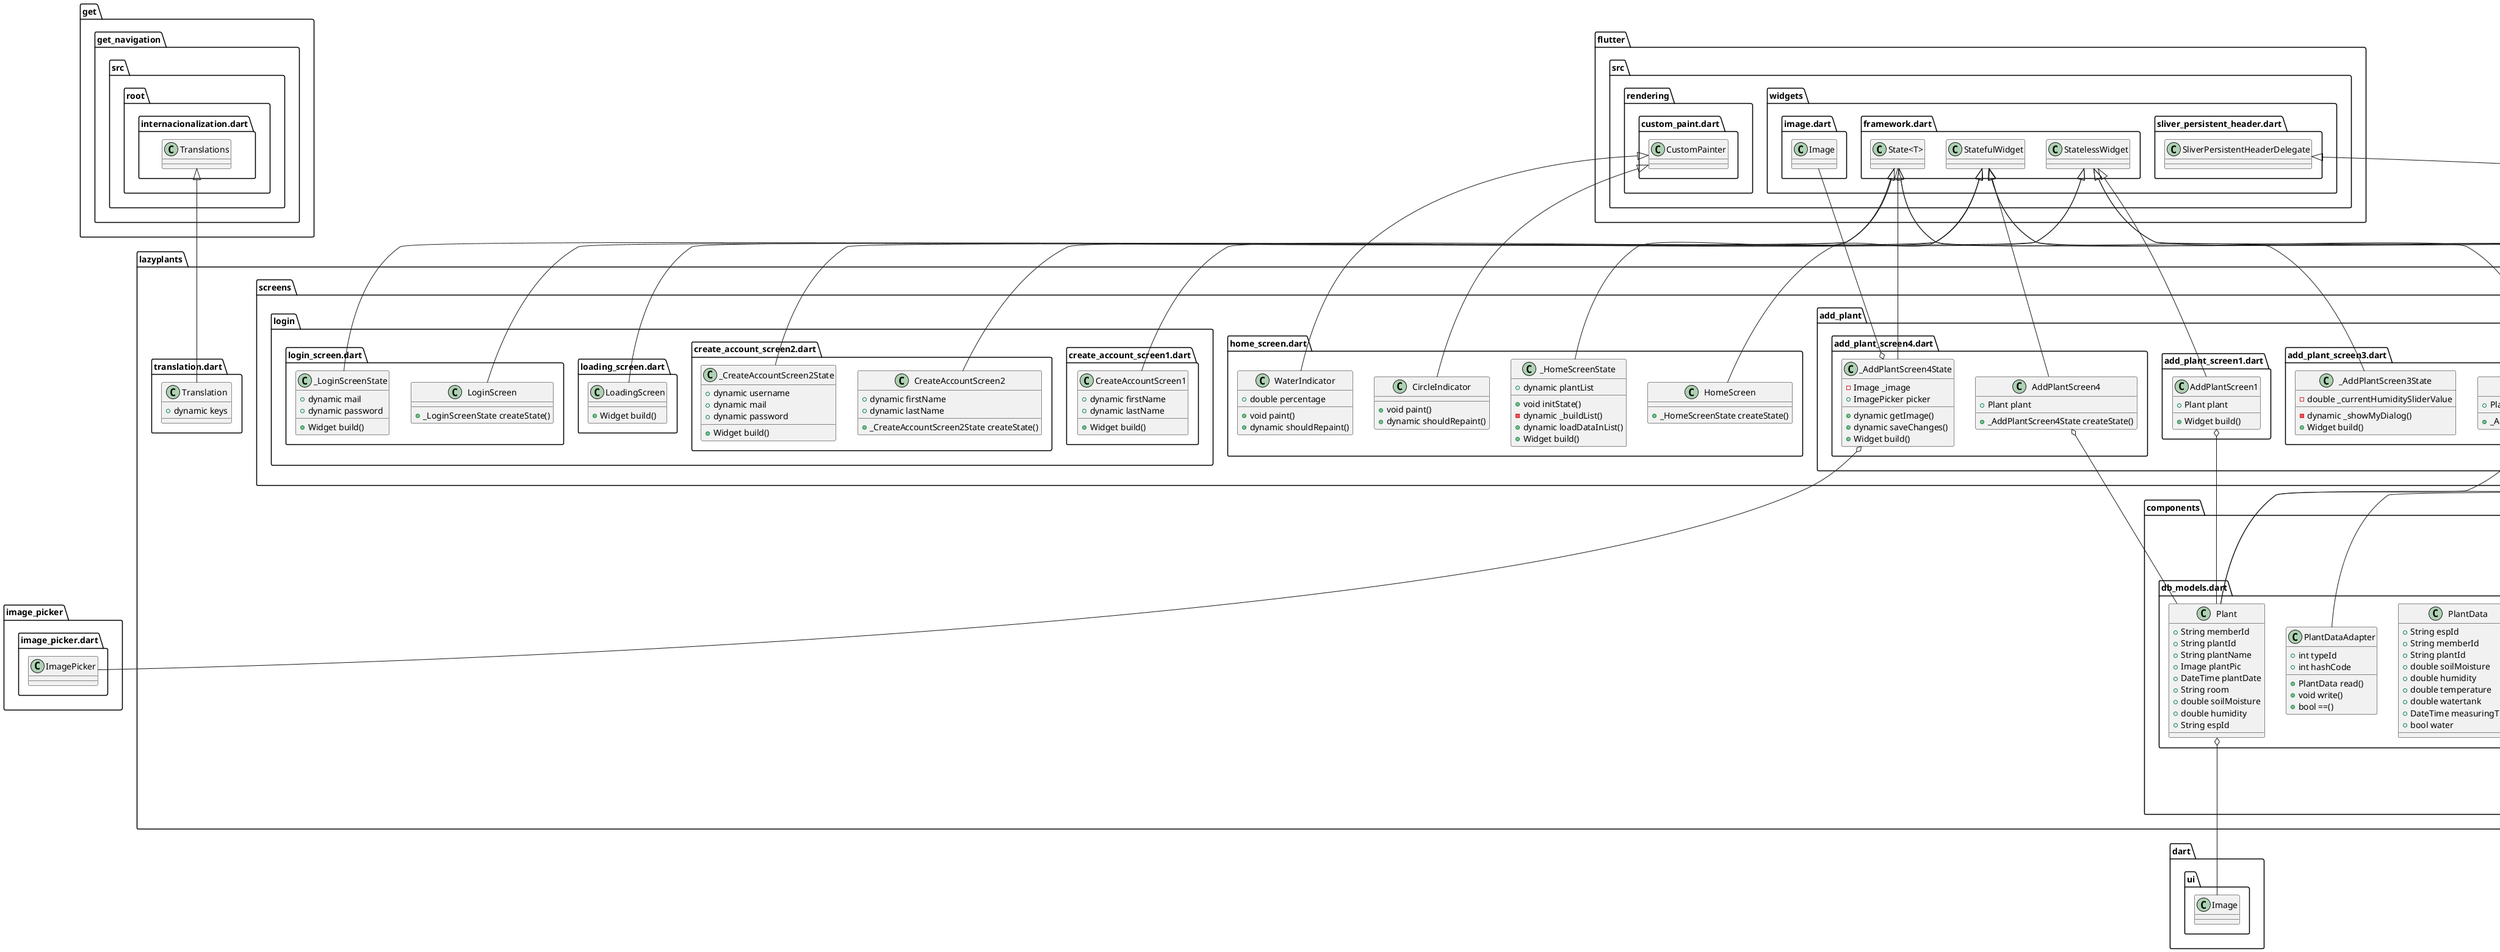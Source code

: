 @startuml
set namespaceSeparator ::

class "lazyplants::components::api_connector.dart::ApiConnector" {
  +String baseUrl
  +Box dataBox
  +Box plantBox
  +Box settingsBox
  +dynamic initBox()
  +dynamic getData()
  +dynamic getPlant()
  +dynamic patchPlant()
  +dynamic getMembersData()
  +dynamic checkLoggedIn()
  +dynamic postLogin()
  +dynamic postLogout()
  +dynamic postCreateAccount()
  +dynamic cachePlant()
  +dynamic cachePlantData()
  +dynamic readPlant()
  +dynamic plantCount()
  +dynamic readPlantData()
}

"lazyplants::components::api_connector.dart::ApiConnector" o-- "hive::hive.dart::Box"

class "lazyplants::components::db_models.dart::Plant" {
  +String memberId
  +String plantId
  +String plantName
  +Image plantPic
  +DateTime plantDate
  +String room
  +double soilMoisture
  +double humidity
  +String espId
}

"lazyplants::components::db_models.dart::Plant" o-- "dart::ui::Image"

class "lazyplants::components::db_models.dart::PlantData" {
  +String espId
  +String memberId
  +String plantId
  +double soilMoisture
  +double humidity
  +double temperature
  +double watertank
  +DateTime measuringTime
  +bool water
}

class "lazyplants::components::db_models.dart::PlantAdapter" {
  +int typeId
  +int hashCode
  +Plant read()
  +void write()
  +bool ==()
}

"hive::hive.dart::TypeAdapter<T>" <|-- "lazyplants::components::db_models.dart::PlantAdapter"

class "lazyplants::components::db_models.dart::PlantDataAdapter" {
  +int typeId
  +int hashCode
  +PlantData read()
  +void write()
  +bool ==()
}

"hive::hive.dart::TypeAdapter<T>" <|-- "lazyplants::components::db_models.dart::PlantDataAdapter"

class "lazyplants::components::navigation_drawer.dart::NavigationDrawer" {
  +Widget build()
}

"flutter::src::widgets::framework.dart::StatelessWidget" <|-- "lazyplants::components::navigation_drawer.dart::NavigationDrawer"

class "lazyplants::components::sliver_appbar.dart::MySliverAppBar" {
  +double collapsedHeight
  +double expandedHeight
  +double paddingTop
  +dynamic coverImgUrl
  +dynamic title
  +double minExtent
  +double maxExtent
  +dynamic shouldRebuild()
  +Color makeStickyHeaderBgColor()
  +Color makeStickyHeaderTextColor()
  +Widget build()
}

"flutter::src::widgets::sliver_persistent_header.dart::SliverPersistentHeaderDelegate" <|-- "lazyplants::components::sliver_appbar.dart::MySliverAppBar"

class "lazyplants::main.dart::MyApp" {
  +Widget build()
}

"flutter::src::widgets::framework.dart::StatelessWidget" <|-- "lazyplants::main.dart::MyApp"

class "lazyplants::screens::add_plant::add_plant_screen1.dart::AddPlantScreen1" {
  +Plant plant
  +Widget build()
}

"lazyplants::screens::add_plant::add_plant_screen1.dart::AddPlantScreen1" o-- "lazyplants::components::db_models.dart::Plant"
"flutter::src::widgets::framework.dart::StatelessWidget" <|-- "lazyplants::screens::add_plant::add_plant_screen1.dart::AddPlantScreen1"

class "lazyplants::screens::add_plant::add_plant_screen2.dart::AddPlantScreen2" {
  +Plant plant
  +_AddPlantScreen2State createState()
}

"lazyplants::screens::add_plant::add_plant_screen2.dart::AddPlantScreen2" o-- "lazyplants::components::db_models.dart::Plant"
"flutter::src::widgets::framework.dart::StatefulWidget" <|-- "lazyplants::screens::add_plant::add_plant_screen2.dart::AddPlantScreen2"

class "lazyplants::screens::add_plant::add_plant_screen2.dart::_AddPlantScreen2State" {
  +dynamic dropdownValue
  +dynamic dropdownHelper
  +dynamic plantName
  +dynamic espList()
  +Widget build()
}

"flutter::src::widgets::framework.dart::State<T>" <|-- "lazyplants::screens::add_plant::add_plant_screen2.dart::_AddPlantScreen2State"

class "lazyplants::screens::add_plant::add_plant_screen3.dart::AddPlantScreen3" {
  +Plant plant
  +_AddPlantScreen3State createState()
}

"lazyplants::screens::add_plant::add_plant_screen3.dart::AddPlantScreen3" o-- "lazyplants::components::db_models.dart::Plant"
"flutter::src::widgets::framework.dart::StatefulWidget" <|-- "lazyplants::screens::add_plant::add_plant_screen3.dart::AddPlantScreen3"

class "lazyplants::screens::add_plant::add_plant_screen3.dart::_AddPlantScreen3State" {
  -double _currentHumiditySliderValue
  -dynamic _showMyDialog()
  +Widget build()
}

"flutter::src::widgets::framework.dart::State<T>" <|-- "lazyplants::screens::add_plant::add_plant_screen3.dart::_AddPlantScreen3State"

class "lazyplants::screens::add_plant::add_plant_screen4.dart::AddPlantScreen4" {
  +Plant plant
  +_AddPlantScreen4State createState()
}

"lazyplants::screens::add_plant::add_plant_screen4.dart::AddPlantScreen4" o-- "lazyplants::components::db_models.dart::Plant"
"flutter::src::widgets::framework.dart::StatefulWidget" <|-- "lazyplants::screens::add_plant::add_plant_screen4.dart::AddPlantScreen4"

class "lazyplants::screens::add_plant::add_plant_screen4.dart::_AddPlantScreen4State" {
  -Image _image
  +ImagePicker picker
  +dynamic getImage()
  +dynamic saveChanges()
  +Widget build()
}

"lazyplants::screens::add_plant::add_plant_screen4.dart::_AddPlantScreen4State" o-- "flutter::src::widgets::image.dart::Image"
"lazyplants::screens::add_plant::add_plant_screen4.dart::_AddPlantScreen4State" o-- "image_picker::image_picker.dart::ImagePicker"
"flutter::src::widgets::framework.dart::State<T>" <|-- "lazyplants::screens::add_plant::add_plant_screen4.dart::_AddPlantScreen4State"

class "lazyplants::screens::home_screen.dart::HomeScreen" {
  +_HomeScreenState createState()
}

"flutter::src::widgets::framework.dart::StatefulWidget" <|-- "lazyplants::screens::home_screen.dart::HomeScreen"

class "lazyplants::screens::home_screen.dart::_HomeScreenState" {
  +dynamic plantList
  +void initState()
  -dynamic _buildList()
  +dynamic loadDataInList()
  +Widget build()
}

"flutter::src::widgets::framework.dart::State<T>" <|-- "lazyplants::screens::home_screen.dart::_HomeScreenState"

class "lazyplants::screens::home_screen.dart::CircleIndicator" {
  +void paint()
  +dynamic shouldRepaint()
}

"flutter::src::rendering::custom_paint.dart::CustomPainter" <|-- "lazyplants::screens::home_screen.dart::CircleIndicator"

class "lazyplants::screens::home_screen.dart::WaterIndicator" {
  +double percentage
  +void paint()
  +dynamic shouldRepaint()
}

"flutter::src::rendering::custom_paint.dart::CustomPainter" <|-- "lazyplants::screens::home_screen.dart::WaterIndicator"

class "lazyplants::screens::login::create_account_screen1.dart::CreateAccountScreen1" {
  +dynamic firstName
  +dynamic lastName
  +Widget build()
}

"flutter::src::widgets::framework.dart::StatelessWidget" <|-- "lazyplants::screens::login::create_account_screen1.dart::CreateAccountScreen1"

class "lazyplants::screens::login::create_account_screen2.dart::CreateAccountScreen2" {
  +dynamic firstName
  +dynamic lastName
  +_CreateAccountScreen2State createState()
}

"flutter::src::widgets::framework.dart::StatefulWidget" <|-- "lazyplants::screens::login::create_account_screen2.dart::CreateAccountScreen2"

class "lazyplants::screens::login::create_account_screen2.dart::_CreateAccountScreen2State" {
  +dynamic username
  +dynamic mail
  +dynamic password
  +Widget build()
}

"flutter::src::widgets::framework.dart::State<T>" <|-- "lazyplants::screens::login::create_account_screen2.dart::_CreateAccountScreen2State"

class "lazyplants::screens::login::loading_screen.dart::LoadingScreen" {
  +Widget build()
}

"flutter::src::widgets::framework.dart::StatelessWidget" <|-- "lazyplants::screens::login::loading_screen.dart::LoadingScreen"

class "lazyplants::screens::login::login_screen.dart::LoginScreen" {
  +_LoginScreenState createState()
}

"flutter::src::widgets::framework.dart::StatefulWidget" <|-- "lazyplants::screens::login::login_screen.dart::LoginScreen"

class "lazyplants::screens::login::login_screen.dart::_LoginScreenState" {
  +dynamic mail
  +dynamic password
  +Widget build()
}

"flutter::src::widgets::framework.dart::State<T>" <|-- "lazyplants::screens::login::login_screen.dart::_LoginScreenState"

class "lazyplants::translation.dart::Translation" {
  +dynamic keys
}

"get::get_navigation::src::root::internacionalization.dart::Translations" <|-- "lazyplants::translation.dart::Translation"


@enduml
